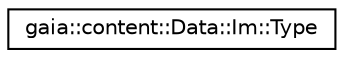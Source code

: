 digraph G
{
  edge [fontname="Helvetica",fontsize="10",labelfontname="Helvetica",labelfontsize="10"];
  node [fontname="Helvetica",fontsize="10",shape=record];
  rankdir=LR;
  Node1 [label="gaia::content::Data::Im::Type",height=0.2,width=0.4,color="black", fillcolor="white", style="filled",URL="$d9/d92/structgaia_1_1content_1_1_data_1_1_im_1_1_type.html",tooltip="The type for Im."];
}
